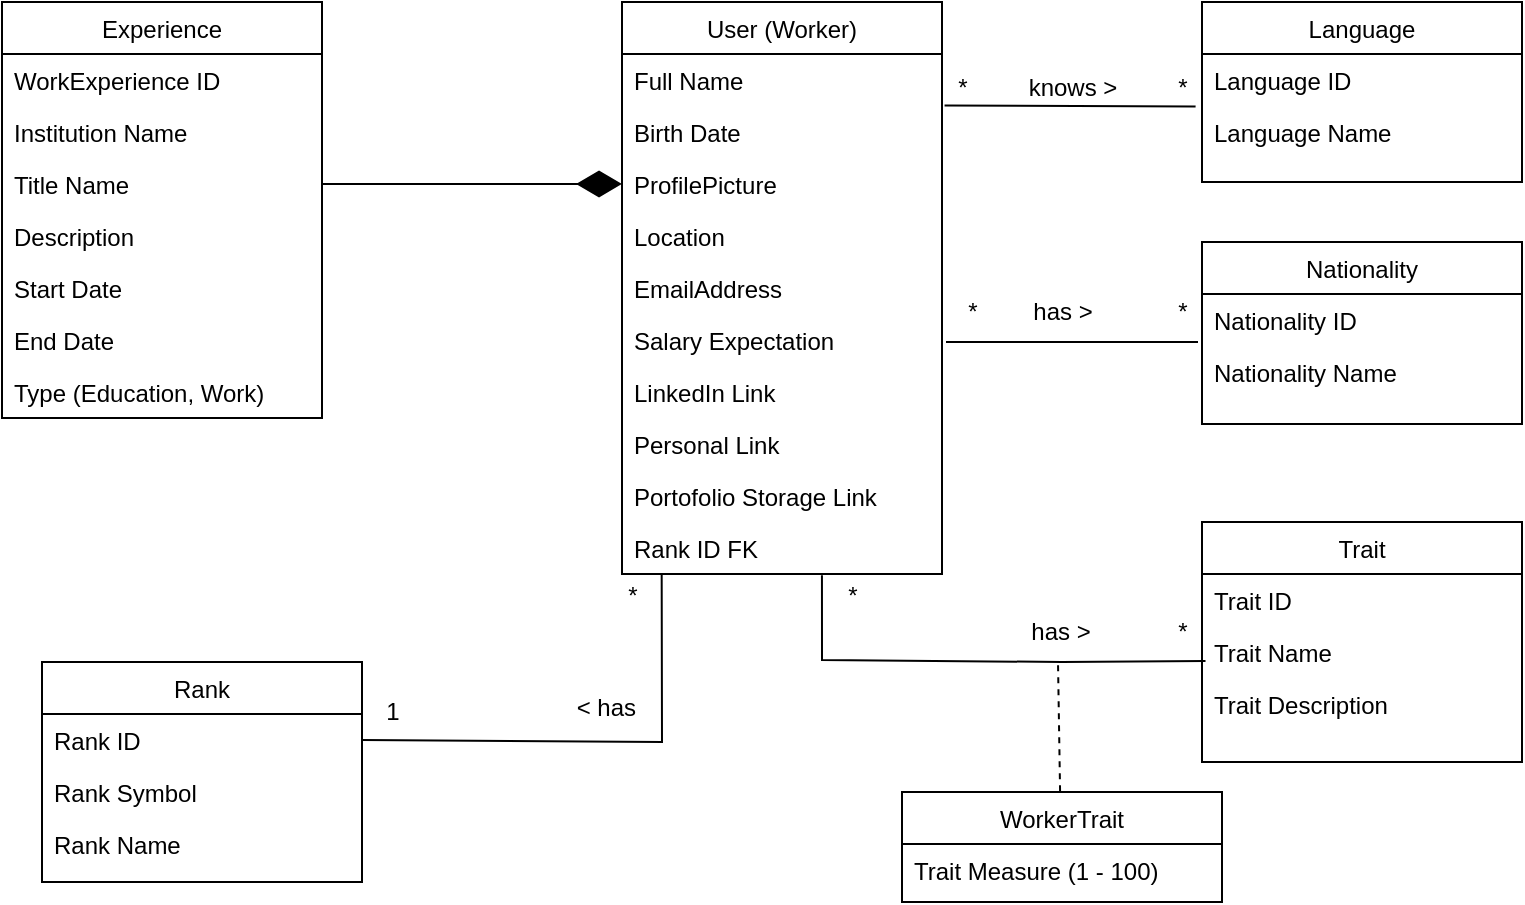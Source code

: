 <mxfile version="24.7.6">
  <diagram id="C5RBs43oDa-KdzZeNtuy" name="Page-1">
    <mxGraphModel dx="1094" dy="1778" grid="1" gridSize="10" guides="1" tooltips="1" connect="1" arrows="1" fold="1" page="1" pageScale="1" pageWidth="827" pageHeight="1169" math="0" shadow="0">
      <root>
        <mxCell id="WIyWlLk6GJQsqaUBKTNV-0" />
        <mxCell id="WIyWlLk6GJQsqaUBKTNV-1" parent="WIyWlLk6GJQsqaUBKTNV-0" />
        <mxCell id="zkfFHV4jXpPFQw0GAbJ--0" value="User (Worker)" style="swimlane;fontStyle=0;align=center;verticalAlign=top;childLayout=stackLayout;horizontal=1;startSize=26;horizontalStack=0;resizeParent=1;resizeLast=0;collapsible=1;marginBottom=0;rounded=0;shadow=0;strokeWidth=1;" parent="WIyWlLk6GJQsqaUBKTNV-1" vertex="1">
          <mxGeometry x="330" y="-580" width="160" height="286" as="geometry">
            <mxRectangle x="230" y="140" width="160" height="26" as="alternateBounds" />
          </mxGeometry>
        </mxCell>
        <mxCell id="zkfFHV4jXpPFQw0GAbJ--1" value="Full Name" style="text;align=left;verticalAlign=top;spacingLeft=4;spacingRight=4;overflow=hidden;rotatable=0;points=[[0,0.5],[1,0.5]];portConstraint=eastwest;" parent="zkfFHV4jXpPFQw0GAbJ--0" vertex="1">
          <mxGeometry y="26" width="160" height="26" as="geometry" />
        </mxCell>
        <mxCell id="zkfFHV4jXpPFQw0GAbJ--2" value="Birth Date" style="text;align=left;verticalAlign=top;spacingLeft=4;spacingRight=4;overflow=hidden;rotatable=0;points=[[0,0.5],[1,0.5]];portConstraint=eastwest;rounded=0;shadow=0;html=0;" parent="zkfFHV4jXpPFQw0GAbJ--0" vertex="1">
          <mxGeometry y="52" width="160" height="26" as="geometry" />
        </mxCell>
        <mxCell id="zkfFHV4jXpPFQw0GAbJ--3" value="ProfilePicture" style="text;align=left;verticalAlign=top;spacingLeft=4;spacingRight=4;overflow=hidden;rotatable=0;points=[[0,0.5],[1,0.5]];portConstraint=eastwest;rounded=0;shadow=0;html=0;" parent="zkfFHV4jXpPFQw0GAbJ--0" vertex="1">
          <mxGeometry y="78" width="160" height="26" as="geometry" />
        </mxCell>
        <mxCell id="a70tQj4fH7FbwHMtKP61-0" value="Location" style="text;align=left;verticalAlign=top;spacingLeft=4;spacingRight=4;overflow=hidden;rotatable=0;points=[[0,0.5],[1,0.5]];portConstraint=eastwest;rounded=0;shadow=0;html=0;" parent="zkfFHV4jXpPFQw0GAbJ--0" vertex="1">
          <mxGeometry y="104" width="160" height="26" as="geometry" />
        </mxCell>
        <mxCell id="a70tQj4fH7FbwHMtKP61-1" value="EmailAddress" style="text;align=left;verticalAlign=top;spacingLeft=4;spacingRight=4;overflow=hidden;rotatable=0;points=[[0,0.5],[1,0.5]];portConstraint=eastwest;rounded=0;shadow=0;html=0;" parent="zkfFHV4jXpPFQw0GAbJ--0" vertex="1">
          <mxGeometry y="130" width="160" height="26" as="geometry" />
        </mxCell>
        <mxCell id="a70tQj4fH7FbwHMtKP61-3" value="Salary Expectation" style="text;align=left;verticalAlign=top;spacingLeft=4;spacingRight=4;overflow=hidden;rotatable=0;points=[[0,0.5],[1,0.5]];portConstraint=eastwest;rounded=0;shadow=0;html=0;" parent="zkfFHV4jXpPFQw0GAbJ--0" vertex="1">
          <mxGeometry y="156" width="160" height="26" as="geometry" />
        </mxCell>
        <mxCell id="a70tQj4fH7FbwHMtKP61-4" value="LinkedIn Link" style="text;align=left;verticalAlign=top;spacingLeft=4;spacingRight=4;overflow=hidden;rotatable=0;points=[[0,0.5],[1,0.5]];portConstraint=eastwest;rounded=0;shadow=0;html=0;" parent="zkfFHV4jXpPFQw0GAbJ--0" vertex="1">
          <mxGeometry y="182" width="160" height="26" as="geometry" />
        </mxCell>
        <mxCell id="a70tQj4fH7FbwHMtKP61-5" value="Personal Link" style="text;align=left;verticalAlign=top;spacingLeft=4;spacingRight=4;overflow=hidden;rotatable=0;points=[[0,0.5],[1,0.5]];portConstraint=eastwest;rounded=0;shadow=0;html=0;" parent="zkfFHV4jXpPFQw0GAbJ--0" vertex="1">
          <mxGeometry y="208" width="160" height="26" as="geometry" />
        </mxCell>
        <mxCell id="a70tQj4fH7FbwHMtKP61-35" value="Portofolio Storage Link" style="text;align=left;verticalAlign=top;spacingLeft=4;spacingRight=4;overflow=hidden;rotatable=0;points=[[0,0.5],[1,0.5]];portConstraint=eastwest;rounded=0;shadow=0;html=0;" parent="zkfFHV4jXpPFQw0GAbJ--0" vertex="1">
          <mxGeometry y="234" width="160" height="26" as="geometry" />
        </mxCell>
        <mxCell id="AM0XiDggF7__Ft9l6264-4" value="Rank ID FK" style="text;align=left;verticalAlign=top;spacingLeft=4;spacingRight=4;overflow=hidden;rotatable=0;points=[[0,0.5],[1,0.5]];portConstraint=eastwest;rounded=0;shadow=0;html=0;" parent="zkfFHV4jXpPFQw0GAbJ--0" vertex="1">
          <mxGeometry y="260" width="160" height="26" as="geometry" />
        </mxCell>
        <mxCell id="zkfFHV4jXpPFQw0GAbJ--17" value="Language" style="swimlane;fontStyle=0;align=center;verticalAlign=top;childLayout=stackLayout;horizontal=1;startSize=26;horizontalStack=0;resizeParent=1;resizeLast=0;collapsible=1;marginBottom=0;rounded=0;shadow=0;strokeWidth=1;" parent="WIyWlLk6GJQsqaUBKTNV-1" vertex="1">
          <mxGeometry x="620" y="-580" width="160" height="90" as="geometry">
            <mxRectangle x="550" y="140" width="160" height="26" as="alternateBounds" />
          </mxGeometry>
        </mxCell>
        <mxCell id="a70tQj4fH7FbwHMtKP61-19" value="Language ID" style="text;align=left;verticalAlign=top;spacingLeft=4;spacingRight=4;overflow=hidden;rotatable=0;points=[[0,0.5],[1,0.5]];portConstraint=eastwest;rounded=0;shadow=0;html=0;" parent="zkfFHV4jXpPFQw0GAbJ--17" vertex="1">
          <mxGeometry y="26" width="160" height="26" as="geometry" />
        </mxCell>
        <mxCell id="a70tQj4fH7FbwHMtKP61-20" value="Language Name" style="text;align=left;verticalAlign=top;spacingLeft=4;spacingRight=4;overflow=hidden;rotatable=0;points=[[0,0.5],[1,0.5]];portConstraint=eastwest;rounded=0;shadow=0;html=0;" parent="zkfFHV4jXpPFQw0GAbJ--17" vertex="1">
          <mxGeometry y="52" width="160" height="26" as="geometry" />
        </mxCell>
        <mxCell id="a70tQj4fH7FbwHMtKP61-6" value="Nationality" style="swimlane;fontStyle=0;align=center;verticalAlign=top;childLayout=stackLayout;horizontal=1;startSize=26;horizontalStack=0;resizeParent=1;resizeLast=0;collapsible=1;marginBottom=0;rounded=0;shadow=0;strokeWidth=1;" parent="WIyWlLk6GJQsqaUBKTNV-1" vertex="1">
          <mxGeometry x="620" y="-460" width="160" height="91" as="geometry">
            <mxRectangle x="550" y="140" width="160" height="26" as="alternateBounds" />
          </mxGeometry>
        </mxCell>
        <mxCell id="a70tQj4fH7FbwHMtKP61-14" value="Nationality ID" style="text;align=left;verticalAlign=top;spacingLeft=4;spacingRight=4;overflow=hidden;rotatable=0;points=[[0,0.5],[1,0.5]];portConstraint=eastwest;rounded=0;shadow=0;html=0;" parent="a70tQj4fH7FbwHMtKP61-6" vertex="1">
          <mxGeometry y="26" width="160" height="26" as="geometry" />
        </mxCell>
        <mxCell id="a70tQj4fH7FbwHMtKP61-15" value="Nationality Name" style="text;align=left;verticalAlign=top;spacingLeft=4;spacingRight=4;overflow=hidden;rotatable=0;points=[[0,0.5],[1,0.5]];portConstraint=eastwest;rounded=0;shadow=0;html=0;" parent="a70tQj4fH7FbwHMtKP61-6" vertex="1">
          <mxGeometry y="52" width="160" height="26" as="geometry" />
        </mxCell>
        <mxCell id="a70tQj4fH7FbwHMtKP61-7" value="Trait" style="swimlane;fontStyle=0;align=center;verticalAlign=top;childLayout=stackLayout;horizontal=1;startSize=26;horizontalStack=0;resizeParent=1;resizeLast=0;collapsible=1;marginBottom=0;rounded=0;shadow=0;strokeWidth=1;" parent="WIyWlLk6GJQsqaUBKTNV-1" vertex="1">
          <mxGeometry x="620" y="-320" width="160" height="120" as="geometry">
            <mxRectangle x="550" y="140" width="160" height="26" as="alternateBounds" />
          </mxGeometry>
        </mxCell>
        <mxCell id="a70tQj4fH7FbwHMtKP61-13" value="Trait ID" style="text;align=left;verticalAlign=top;spacingLeft=4;spacingRight=4;overflow=hidden;rotatable=0;points=[[0,0.5],[1,0.5]];portConstraint=eastwest;rounded=0;shadow=0;html=0;" parent="a70tQj4fH7FbwHMtKP61-7" vertex="1">
          <mxGeometry y="26" width="160" height="26" as="geometry" />
        </mxCell>
        <mxCell id="a70tQj4fH7FbwHMtKP61-11" value="Trait Name" style="text;align=left;verticalAlign=top;spacingLeft=4;spacingRight=4;overflow=hidden;rotatable=0;points=[[0,0.5],[1,0.5]];portConstraint=eastwest;rounded=0;shadow=0;html=0;" parent="a70tQj4fH7FbwHMtKP61-7" vertex="1">
          <mxGeometry y="52" width="160" height="26" as="geometry" />
        </mxCell>
        <mxCell id="a70tQj4fH7FbwHMtKP61-12" value="Trait Description" style="text;align=left;verticalAlign=top;spacingLeft=4;spacingRight=4;overflow=hidden;rotatable=0;points=[[0,0.5],[1,0.5]];portConstraint=eastwest;rounded=0;shadow=0;html=0;" parent="a70tQj4fH7FbwHMtKP61-7" vertex="1">
          <mxGeometry y="78" width="160" height="26" as="geometry" />
        </mxCell>
        <mxCell id="a70tQj4fH7FbwHMtKP61-8" value="Rank" style="swimlane;fontStyle=0;align=center;verticalAlign=top;childLayout=stackLayout;horizontal=1;startSize=26;horizontalStack=0;resizeParent=1;resizeLast=0;collapsible=1;marginBottom=0;rounded=0;shadow=0;strokeWidth=1;" parent="WIyWlLk6GJQsqaUBKTNV-1" vertex="1">
          <mxGeometry x="40" y="-250" width="160" height="110" as="geometry">
            <mxRectangle x="550" y="140" width="160" height="26" as="alternateBounds" />
          </mxGeometry>
        </mxCell>
        <mxCell id="a70tQj4fH7FbwHMtKP61-16" value="Rank ID" style="text;align=left;verticalAlign=top;spacingLeft=4;spacingRight=4;overflow=hidden;rotatable=0;points=[[0,0.5],[1,0.5]];portConstraint=eastwest;rounded=0;shadow=0;html=0;" parent="a70tQj4fH7FbwHMtKP61-8" vertex="1">
          <mxGeometry y="26" width="160" height="26" as="geometry" />
        </mxCell>
        <mxCell id="a70tQj4fH7FbwHMtKP61-17" value="Rank Symbol" style="text;align=left;verticalAlign=top;spacingLeft=4;spacingRight=4;overflow=hidden;rotatable=0;points=[[0,0.5],[1,0.5]];portConstraint=eastwest;rounded=0;shadow=0;html=0;" parent="a70tQj4fH7FbwHMtKP61-8" vertex="1">
          <mxGeometry y="52" width="160" height="26" as="geometry" />
        </mxCell>
        <mxCell id="a70tQj4fH7FbwHMtKP61-18" value="Rank Name" style="text;align=left;verticalAlign=top;spacingLeft=4;spacingRight=4;overflow=hidden;rotatable=0;points=[[0,0.5],[1,0.5]];portConstraint=eastwest;rounded=0;shadow=0;html=0;" parent="a70tQj4fH7FbwHMtKP61-8" vertex="1">
          <mxGeometry y="78" width="160" height="26" as="geometry" />
        </mxCell>
        <mxCell id="a70tQj4fH7FbwHMtKP61-9" value="Experience" style="swimlane;fontStyle=0;align=center;verticalAlign=top;childLayout=stackLayout;horizontal=1;startSize=26;horizontalStack=0;resizeParent=1;resizeLast=0;collapsible=1;marginBottom=0;rounded=0;shadow=0;strokeWidth=1;" parent="WIyWlLk6GJQsqaUBKTNV-1" vertex="1">
          <mxGeometry x="20" y="-580" width="160" height="208" as="geometry">
            <mxRectangle x="550" y="140" width="160" height="26" as="alternateBounds" />
          </mxGeometry>
        </mxCell>
        <mxCell id="a70tQj4fH7FbwHMtKP61-21" value="WorkExperience ID" style="text;align=left;verticalAlign=top;spacingLeft=4;spacingRight=4;overflow=hidden;rotatable=0;points=[[0,0.5],[1,0.5]];portConstraint=eastwest;rounded=0;shadow=0;html=0;" parent="a70tQj4fH7FbwHMtKP61-9" vertex="1">
          <mxGeometry y="26" width="160" height="26" as="geometry" />
        </mxCell>
        <mxCell id="a70tQj4fH7FbwHMtKP61-22" value="Institution Name" style="text;align=left;verticalAlign=top;spacingLeft=4;spacingRight=4;overflow=hidden;rotatable=0;points=[[0,0.5],[1,0.5]];portConstraint=eastwest;rounded=0;shadow=0;html=0;" parent="a70tQj4fH7FbwHMtKP61-9" vertex="1">
          <mxGeometry y="52" width="160" height="26" as="geometry" />
        </mxCell>
        <mxCell id="a70tQj4fH7FbwHMtKP61-23" value="Title Name" style="text;align=left;verticalAlign=top;spacingLeft=4;spacingRight=4;overflow=hidden;rotatable=0;points=[[0,0.5],[1,0.5]];portConstraint=eastwest;rounded=0;shadow=0;html=0;" parent="a70tQj4fH7FbwHMtKP61-9" vertex="1">
          <mxGeometry y="78" width="160" height="26" as="geometry" />
        </mxCell>
        <mxCell id="a70tQj4fH7FbwHMtKP61-24" value="Description" style="text;align=left;verticalAlign=top;spacingLeft=4;spacingRight=4;overflow=hidden;rotatable=0;points=[[0,0.5],[1,0.5]];portConstraint=eastwest;rounded=0;shadow=0;html=0;" parent="a70tQj4fH7FbwHMtKP61-9" vertex="1">
          <mxGeometry y="104" width="160" height="26" as="geometry" />
        </mxCell>
        <mxCell id="a70tQj4fH7FbwHMtKP61-25" value="Start Date" style="text;align=left;verticalAlign=top;spacingLeft=4;spacingRight=4;overflow=hidden;rotatable=0;points=[[0,0.5],[1,0.5]];portConstraint=eastwest;rounded=0;shadow=0;html=0;" parent="a70tQj4fH7FbwHMtKP61-9" vertex="1">
          <mxGeometry y="130" width="160" height="26" as="geometry" />
        </mxCell>
        <mxCell id="a70tQj4fH7FbwHMtKP61-26" value="End Date" style="text;align=left;verticalAlign=top;spacingLeft=4;spacingRight=4;overflow=hidden;rotatable=0;points=[[0,0.5],[1,0.5]];portConstraint=eastwest;rounded=0;shadow=0;html=0;" parent="a70tQj4fH7FbwHMtKP61-9" vertex="1">
          <mxGeometry y="156" width="160" height="26" as="geometry" />
        </mxCell>
        <mxCell id="lbvK-ZrF1RizzUHsbQNy-0" value="Type (Education, Work)" style="text;align=left;verticalAlign=top;spacingLeft=4;spacingRight=4;overflow=hidden;rotatable=0;points=[[0,0.5],[1,0.5]];portConstraint=eastwest;rounded=0;shadow=0;html=0;" vertex="1" parent="a70tQj4fH7FbwHMtKP61-9">
          <mxGeometry y="182" width="160" height="26" as="geometry" />
        </mxCell>
        <mxCell id="a70tQj4fH7FbwHMtKP61-38" value="" style="endArrow=diamondThin;html=1;rounded=0;exitX=1;exitY=0.5;exitDx=0;exitDy=0;entryX=0;entryY=0.5;entryDx=0;entryDy=0;endFill=1;endSize=20;" parent="WIyWlLk6GJQsqaUBKTNV-1" source="a70tQj4fH7FbwHMtKP61-23" target="zkfFHV4jXpPFQw0GAbJ--3" edge="1">
          <mxGeometry width="50" height="50" relative="1" as="geometry">
            <mxPoint x="192" y="-718" as="sourcePoint" />
            <mxPoint x="420" y="-570" as="targetPoint" />
            <Array as="points" />
          </mxGeometry>
        </mxCell>
        <mxCell id="a70tQj4fH7FbwHMtKP61-39" value="" style="endArrow=none;html=1;rounded=0;exitX=1.008;exitY=0.992;exitDx=0;exitDy=0;exitPerimeter=0;entryX=-0.02;entryY=0.008;entryDx=0;entryDy=0;entryPerimeter=0;" parent="WIyWlLk6GJQsqaUBKTNV-1" source="zkfFHV4jXpPFQw0GAbJ--1" target="a70tQj4fH7FbwHMtKP61-20" edge="1">
          <mxGeometry width="50" height="50" relative="1" as="geometry">
            <mxPoint x="530" y="-460" as="sourcePoint" />
            <mxPoint x="580" y="-510" as="targetPoint" />
          </mxGeometry>
        </mxCell>
        <mxCell id="a70tQj4fH7FbwHMtKP61-40" value="knows &amp;gt;" style="text;html=1;align=center;verticalAlign=middle;resizable=0;points=[];autosize=1;strokeColor=none;fillColor=none;" parent="WIyWlLk6GJQsqaUBKTNV-1" vertex="1">
          <mxGeometry x="520" y="-552" width="70" height="30" as="geometry" />
        </mxCell>
        <mxCell id="a70tQj4fH7FbwHMtKP61-41" value="*" style="text;html=1;align=center;verticalAlign=middle;resizable=0;points=[];autosize=1;strokeColor=none;fillColor=none;" parent="WIyWlLk6GJQsqaUBKTNV-1" vertex="1">
          <mxGeometry x="595" y="-552" width="30" height="30" as="geometry" />
        </mxCell>
        <mxCell id="a70tQj4fH7FbwHMtKP61-42" value="*" style="text;html=1;align=center;verticalAlign=middle;resizable=0;points=[];autosize=1;strokeColor=none;fillColor=none;" parent="WIyWlLk6GJQsqaUBKTNV-1" vertex="1">
          <mxGeometry x="485" y="-552" width="30" height="30" as="geometry" />
        </mxCell>
        <mxCell id="a70tQj4fH7FbwHMtKP61-43" value="" style="endArrow=none;html=1;rounded=0;exitX=1.008;exitY=0.992;exitDx=0;exitDy=0;exitPerimeter=0;entryX=-0.02;entryY=0.008;entryDx=0;entryDy=0;entryPerimeter=0;" parent="WIyWlLk6GJQsqaUBKTNV-1" edge="1">
          <mxGeometry width="50" height="50" relative="1" as="geometry">
            <mxPoint x="492" y="-410" as="sourcePoint" />
            <mxPoint x="618" y="-410" as="targetPoint" />
          </mxGeometry>
        </mxCell>
        <mxCell id="a70tQj4fH7FbwHMtKP61-44" value="has &amp;gt;" style="text;html=1;align=center;verticalAlign=middle;resizable=0;points=[];autosize=1;strokeColor=none;fillColor=none;" parent="WIyWlLk6GJQsqaUBKTNV-1" vertex="1">
          <mxGeometry x="525" y="-440" width="50" height="30" as="geometry" />
        </mxCell>
        <mxCell id="a70tQj4fH7FbwHMtKP61-45" value="*" style="text;html=1;align=center;verticalAlign=middle;resizable=0;points=[];autosize=1;strokeColor=none;fillColor=none;" parent="WIyWlLk6GJQsqaUBKTNV-1" vertex="1">
          <mxGeometry x="595" y="-440" width="30" height="30" as="geometry" />
        </mxCell>
        <mxCell id="a70tQj4fH7FbwHMtKP61-46" value="*" style="text;html=1;align=center;verticalAlign=middle;resizable=0;points=[];autosize=1;strokeColor=none;fillColor=none;" parent="WIyWlLk6GJQsqaUBKTNV-1" vertex="1">
          <mxGeometry x="490" y="-440" width="30" height="30" as="geometry" />
        </mxCell>
        <mxCell id="a70tQj4fH7FbwHMtKP61-47" value="" style="endArrow=none;html=1;rounded=0;exitX=-0.001;exitY=0.153;exitDx=0;exitDy=0;exitPerimeter=0;entryX=0.011;entryY=0.673;entryDx=0;entryDy=0;entryPerimeter=0;" parent="WIyWlLk6GJQsqaUBKTNV-1" source="a70tQj4fH7FbwHMtKP61-50" target="a70tQj4fH7FbwHMtKP61-11" edge="1">
          <mxGeometry width="50" height="50" relative="1" as="geometry">
            <mxPoint x="500" y="-320" as="sourcePoint" />
            <mxPoint x="550" y="-370" as="targetPoint" />
            <Array as="points">
              <mxPoint x="430" y="-251" />
              <mxPoint x="550" y="-250" />
            </Array>
          </mxGeometry>
        </mxCell>
        <mxCell id="a70tQj4fH7FbwHMtKP61-48" value="has &amp;gt;" style="text;html=1;align=center;verticalAlign=middle;resizable=0;points=[];autosize=1;strokeColor=none;fillColor=none;" parent="WIyWlLk6GJQsqaUBKTNV-1" vertex="1">
          <mxGeometry x="524" y="-280" width="50" height="30" as="geometry" />
        </mxCell>
        <mxCell id="a70tQj4fH7FbwHMtKP61-49" value="*" style="text;html=1;align=center;verticalAlign=middle;resizable=0;points=[];autosize=1;strokeColor=none;fillColor=none;" parent="WIyWlLk6GJQsqaUBKTNV-1" vertex="1">
          <mxGeometry x="595" y="-280" width="30" height="30" as="geometry" />
        </mxCell>
        <mxCell id="a70tQj4fH7FbwHMtKP61-50" value="*" style="text;html=1;align=center;verticalAlign=middle;resizable=0;points=[];autosize=1;strokeColor=none;fillColor=none;" parent="WIyWlLk6GJQsqaUBKTNV-1" vertex="1">
          <mxGeometry x="430" y="-298" width="30" height="30" as="geometry" />
        </mxCell>
        <mxCell id="a70tQj4fH7FbwHMtKP61-51" value="" style="endArrow=none;dashed=1;html=1;rounded=0;exitX=0.494;exitY=-0.006;exitDx=0;exitDy=0;exitPerimeter=0;" parent="WIyWlLk6GJQsqaUBKTNV-1" source="a70tQj4fH7FbwHMtKP61-52" edge="1">
          <mxGeometry width="50" height="50" relative="1" as="geometry">
            <mxPoint x="549.5" y="-200" as="sourcePoint" />
            <mxPoint x="548" y="-250" as="targetPoint" />
          </mxGeometry>
        </mxCell>
        <mxCell id="a70tQj4fH7FbwHMtKP61-52" value="WorkerTrait" style="swimlane;fontStyle=0;align=center;verticalAlign=top;childLayout=stackLayout;horizontal=1;startSize=26;horizontalStack=0;resizeParent=1;resizeLast=0;collapsible=1;marginBottom=0;rounded=0;shadow=0;strokeWidth=1;" parent="WIyWlLk6GJQsqaUBKTNV-1" vertex="1">
          <mxGeometry x="470" y="-185" width="160" height="55" as="geometry">
            <mxRectangle x="550" y="140" width="160" height="26" as="alternateBounds" />
          </mxGeometry>
        </mxCell>
        <mxCell id="a70tQj4fH7FbwHMtKP61-55" value="Trait Measure (1 - 100)" style="text;align=left;verticalAlign=top;spacingLeft=4;spacingRight=4;overflow=hidden;rotatable=0;points=[[0,0.5],[1,0.5]];portConstraint=eastwest;rounded=0;shadow=0;html=0;" parent="a70tQj4fH7FbwHMtKP61-52" vertex="1">
          <mxGeometry y="26" width="160" height="26" as="geometry" />
        </mxCell>
        <mxCell id="AM0XiDggF7__Ft9l6264-0" value="" style="endArrow=none;html=1;rounded=0;exitX=1;exitY=0.5;exitDx=0;exitDy=0;entryX=0.124;entryY=1.01;entryDx=0;entryDy=0;entryPerimeter=0;" parent="WIyWlLk6GJQsqaUBKTNV-1" source="a70tQj4fH7FbwHMtKP61-16" target="AM0XiDggF7__Ft9l6264-4" edge="1">
          <mxGeometry width="50" height="50" relative="1" as="geometry">
            <mxPoint x="290" y="-300" as="sourcePoint" />
            <mxPoint x="350" y="-290" as="targetPoint" />
            <Array as="points">
              <mxPoint x="350" y="-210" />
            </Array>
          </mxGeometry>
        </mxCell>
        <mxCell id="AM0XiDggF7__Ft9l6264-1" value="1" style="text;html=1;align=center;verticalAlign=middle;resizable=0;points=[];autosize=1;strokeColor=none;fillColor=none;" parent="WIyWlLk6GJQsqaUBKTNV-1" vertex="1">
          <mxGeometry x="200" y="-240" width="30" height="30" as="geometry" />
        </mxCell>
        <mxCell id="AM0XiDggF7__Ft9l6264-2" value="*" style="text;html=1;align=center;verticalAlign=middle;resizable=0;points=[];autosize=1;strokeColor=none;fillColor=none;" parent="WIyWlLk6GJQsqaUBKTNV-1" vertex="1">
          <mxGeometry x="320" y="-298" width="30" height="30" as="geometry" />
        </mxCell>
        <mxCell id="AM0XiDggF7__Ft9l6264-3" value="&amp;nbsp;&amp;lt; has" style="text;html=1;align=center;verticalAlign=middle;resizable=0;points=[];autosize=1;strokeColor=none;fillColor=none;" parent="WIyWlLk6GJQsqaUBKTNV-1" vertex="1">
          <mxGeometry x="290" y="-242" width="60" height="30" as="geometry" />
        </mxCell>
      </root>
    </mxGraphModel>
  </diagram>
</mxfile>
